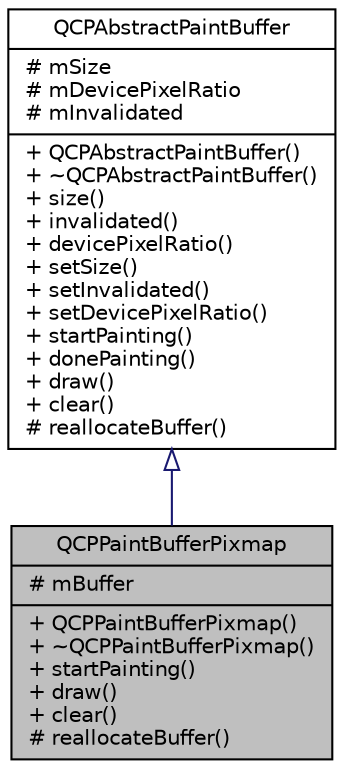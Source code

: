 digraph "QCPPaintBufferPixmap"
{
  edge [fontname="Helvetica",fontsize="10",labelfontname="Helvetica",labelfontsize="10"];
  node [fontname="Helvetica",fontsize="10",shape=record];
  Node268 [label="{QCPPaintBufferPixmap\n|# mBuffer\l|+ QCPPaintBufferPixmap()\l+ ~QCPPaintBufferPixmap()\l+ startPainting()\l+ draw()\l+ clear()\l# reallocateBuffer()\l}",height=0.2,width=0.4,color="black", fillcolor="grey75", style="filled", fontcolor="black"];
  Node269 -> Node268 [dir="back",color="midnightblue",fontsize="10",style="solid",arrowtail="onormal",fontname="Helvetica"];
  Node269 [label="{QCPAbstractPaintBuffer\n|# mSize\l# mDevicePixelRatio\l# mInvalidated\l|+ QCPAbstractPaintBuffer()\l+ ~QCPAbstractPaintBuffer()\l+ size()\l+ invalidated()\l+ devicePixelRatio()\l+ setSize()\l+ setInvalidated()\l+ setDevicePixelRatio()\l+ startPainting()\l+ donePainting()\l+ draw()\l+ clear()\l# reallocateBuffer()\l}",height=0.2,width=0.4,color="black", fillcolor="white", style="filled",URL="$classQCPAbstractPaintBuffer.html",tooltip="The abstract base class for paint buffers, which define the rendering backend. "];
}
